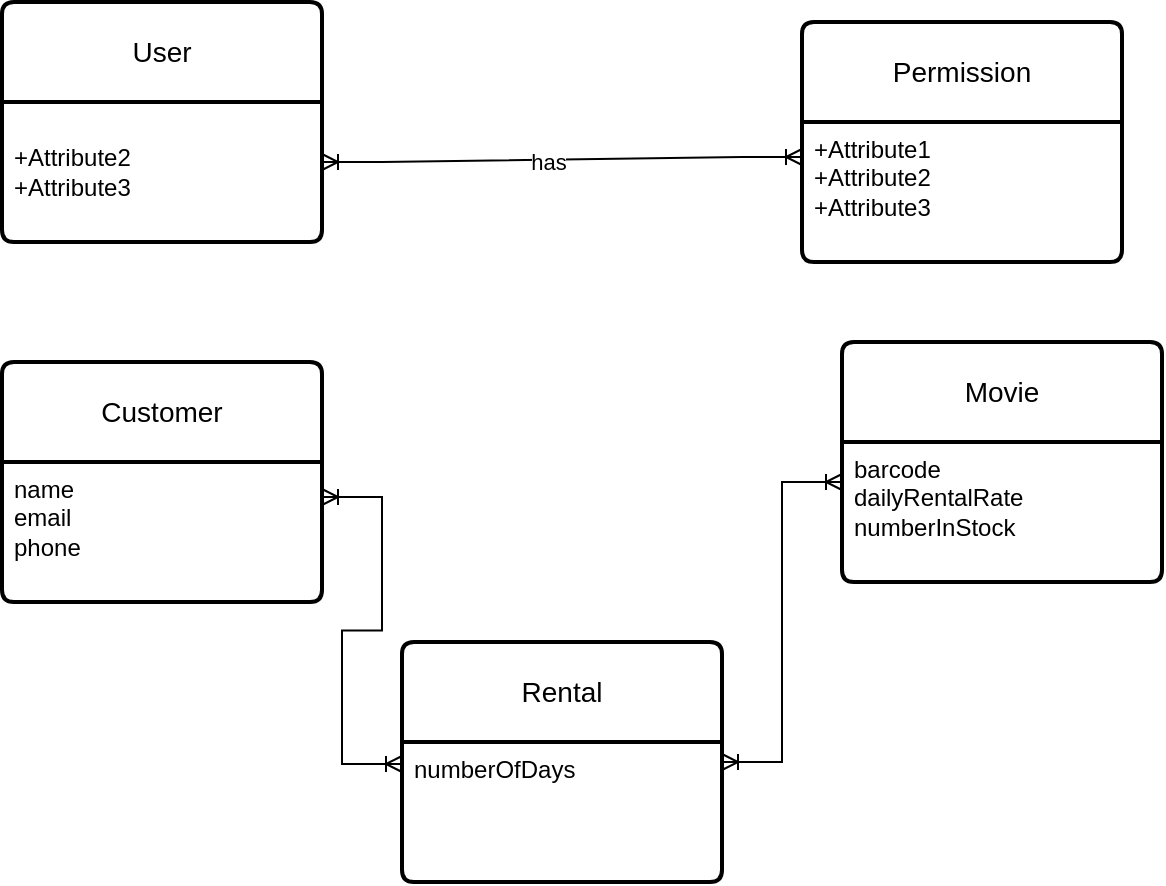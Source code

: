 <mxfile version="26.1.3">
  <diagram id="R2lEEEUBdFMjLlhIrx00" name="Page-1">
    <mxGraphModel dx="1804" dy="1739" grid="1" gridSize="10" guides="1" tooltips="1" connect="1" arrows="1" fold="1" page="1" pageScale="1" pageWidth="850" pageHeight="1100" math="0" shadow="0" extFonts="Permanent Marker^https://fonts.googleapis.com/css?family=Permanent+Marker">
      <root>
        <mxCell id="0" />
        <mxCell id="1" parent="0" />
        <mxCell id="qnfLj1W1nrL5etBCP8_9-3" value="User" style="swimlane;childLayout=stackLayout;horizontal=1;startSize=50;horizontalStack=0;rounded=1;fontSize=14;fontStyle=0;strokeWidth=2;resizeParent=0;resizeLast=1;shadow=0;dashed=0;align=center;arcSize=4;whiteSpace=wrap;html=1;" vertex="1" parent="1">
          <mxGeometry x="-750" y="-570" width="160" height="120" as="geometry" />
        </mxCell>
        <mxCell id="qnfLj1W1nrL5etBCP8_9-4" value="&lt;br&gt;+Attribute2&lt;br&gt;+Attribute3" style="align=left;strokeColor=none;fillColor=none;spacingLeft=4;spacingRight=4;fontSize=12;verticalAlign=top;resizable=0;rotatable=0;part=1;html=1;whiteSpace=wrap;" vertex="1" parent="qnfLj1W1nrL5etBCP8_9-3">
          <mxGeometry y="50" width="160" height="70" as="geometry" />
        </mxCell>
        <mxCell id="qnfLj1W1nrL5etBCP8_9-7" value="Permission" style="swimlane;childLayout=stackLayout;horizontal=1;startSize=50;horizontalStack=0;rounded=1;fontSize=14;fontStyle=0;strokeWidth=2;resizeParent=0;resizeLast=1;shadow=0;dashed=0;align=center;arcSize=4;whiteSpace=wrap;html=1;" vertex="1" parent="1">
          <mxGeometry x="-350" y="-560" width="160" height="120" as="geometry" />
        </mxCell>
        <mxCell id="qnfLj1W1nrL5etBCP8_9-8" value="+Attribute1&#xa;+Attribute2&#xa;+Attribute3" style="align=left;strokeColor=none;fillColor=none;spacingLeft=4;spacingRight=4;fontSize=12;verticalAlign=top;resizable=0;rotatable=0;part=1;html=1;whiteSpace=wrap;" vertex="1" parent="qnfLj1W1nrL5etBCP8_9-7">
          <mxGeometry y="50" width="160" height="70" as="geometry" />
        </mxCell>
        <mxCell id="qnfLj1W1nrL5etBCP8_9-10" value="" style="edgeStyle=entityRelationEdgeStyle;fontSize=12;html=1;endArrow=ERoneToMany;startArrow=ERoneToMany;rounded=0;exitX=1;exitY=0.657;exitDx=0;exitDy=0;exitPerimeter=0;entryX=0;entryY=0.25;entryDx=0;entryDy=0;" edge="1" parent="1" target="qnfLj1W1nrL5etBCP8_9-8">
          <mxGeometry width="100" height="100" relative="1" as="geometry">
            <mxPoint x="-590" y="-490" as="sourcePoint" />
            <mxPoint x="-380" y="-490" as="targetPoint" />
            <Array as="points">
              <mxPoint x="-370" y="-483" />
              <mxPoint x="-380" y="-482.99" />
              <mxPoint x="-370" y="-482.99" />
              <mxPoint x="-370" y="-482.99" />
            </Array>
          </mxGeometry>
        </mxCell>
        <mxCell id="qnfLj1W1nrL5etBCP8_9-17" value="has" style="edgeLabel;html=1;align=center;verticalAlign=middle;resizable=0;points=[];" vertex="1" connectable="0" parent="qnfLj1W1nrL5etBCP8_9-10">
          <mxGeometry x="-0.061" y="-1" relative="1" as="geometry">
            <mxPoint as="offset" />
          </mxGeometry>
        </mxCell>
        <mxCell id="qnfLj1W1nrL5etBCP8_9-11" value="Movie" style="swimlane;childLayout=stackLayout;horizontal=1;startSize=50;horizontalStack=0;rounded=1;fontSize=14;fontStyle=0;strokeWidth=2;resizeParent=0;resizeLast=1;shadow=0;dashed=0;align=center;arcSize=4;whiteSpace=wrap;html=1;" vertex="1" parent="1">
          <mxGeometry x="-330" y="-400" width="160" height="120" as="geometry" />
        </mxCell>
        <mxCell id="qnfLj1W1nrL5etBCP8_9-12" value="barcode&lt;br&gt;dailyRentalRate&lt;br&gt;numberInStock" style="align=left;strokeColor=none;fillColor=none;spacingLeft=4;spacingRight=4;fontSize=12;verticalAlign=top;resizable=0;rotatable=0;part=1;html=1;whiteSpace=wrap;" vertex="1" parent="qnfLj1W1nrL5etBCP8_9-11">
          <mxGeometry y="50" width="160" height="70" as="geometry" />
        </mxCell>
        <mxCell id="qnfLj1W1nrL5etBCP8_9-13" value="Customer" style="swimlane;childLayout=stackLayout;horizontal=1;startSize=50;horizontalStack=0;rounded=1;fontSize=14;fontStyle=0;strokeWidth=2;resizeParent=0;resizeLast=1;shadow=0;dashed=0;align=center;arcSize=4;whiteSpace=wrap;html=1;" vertex="1" parent="1">
          <mxGeometry x="-750" y="-390" width="160" height="120" as="geometry" />
        </mxCell>
        <mxCell id="qnfLj1W1nrL5etBCP8_9-14" value="name&lt;br&gt;email&lt;br&gt;phone" style="align=left;strokeColor=none;fillColor=none;spacingLeft=4;spacingRight=4;fontSize=12;verticalAlign=top;resizable=0;rotatable=0;part=1;html=1;whiteSpace=wrap;" vertex="1" parent="qnfLj1W1nrL5etBCP8_9-13">
          <mxGeometry y="50" width="160" height="70" as="geometry" />
        </mxCell>
        <mxCell id="qnfLj1W1nrL5etBCP8_9-15" value="" style="edgeStyle=entityRelationEdgeStyle;fontSize=12;html=1;endArrow=ERoneToMany;startArrow=ERoneToMany;rounded=0;exitX=1;exitY=0.25;exitDx=0;exitDy=0;" edge="1" parent="1" source="qnfLj1W1nrL5etBCP8_9-14">
          <mxGeometry width="100" height="100" relative="1" as="geometry">
            <mxPoint x="-760" y="-210" as="sourcePoint" />
            <mxPoint x="-550" y="-189" as="targetPoint" />
            <Array as="points">
              <mxPoint x="-763" y="-179" />
            </Array>
          </mxGeometry>
        </mxCell>
        <mxCell id="qnfLj1W1nrL5etBCP8_9-18" value="Rental" style="swimlane;childLayout=stackLayout;horizontal=1;startSize=50;horizontalStack=0;rounded=1;fontSize=14;fontStyle=0;strokeWidth=2;resizeParent=0;resizeLast=1;shadow=0;dashed=0;align=center;arcSize=4;whiteSpace=wrap;html=1;" vertex="1" parent="1">
          <mxGeometry x="-550" y="-250" width="160" height="120" as="geometry" />
        </mxCell>
        <mxCell id="qnfLj1W1nrL5etBCP8_9-19" value="numberOfDays" style="align=left;strokeColor=none;fillColor=none;spacingLeft=4;spacingRight=4;fontSize=12;verticalAlign=top;resizable=0;rotatable=0;part=1;html=1;whiteSpace=wrap;" vertex="1" parent="qnfLj1W1nrL5etBCP8_9-18">
          <mxGeometry y="50" width="160" height="70" as="geometry" />
        </mxCell>
        <mxCell id="qnfLj1W1nrL5etBCP8_9-22" value="" style="edgeStyle=entityRelationEdgeStyle;fontSize=12;html=1;endArrow=ERoneToMany;startArrow=ERoneToMany;rounded=0;" edge="1" parent="1" source="qnfLj1W1nrL5etBCP8_9-18">
          <mxGeometry width="100" height="100" relative="1" as="geometry">
            <mxPoint x="-430" y="-230" as="sourcePoint" />
            <mxPoint x="-330" y="-330" as="targetPoint" />
            <Array as="points">
              <mxPoint x="-380" y="-270" />
              <mxPoint x="-250" y="-80" />
            </Array>
          </mxGeometry>
        </mxCell>
      </root>
    </mxGraphModel>
  </diagram>
</mxfile>
